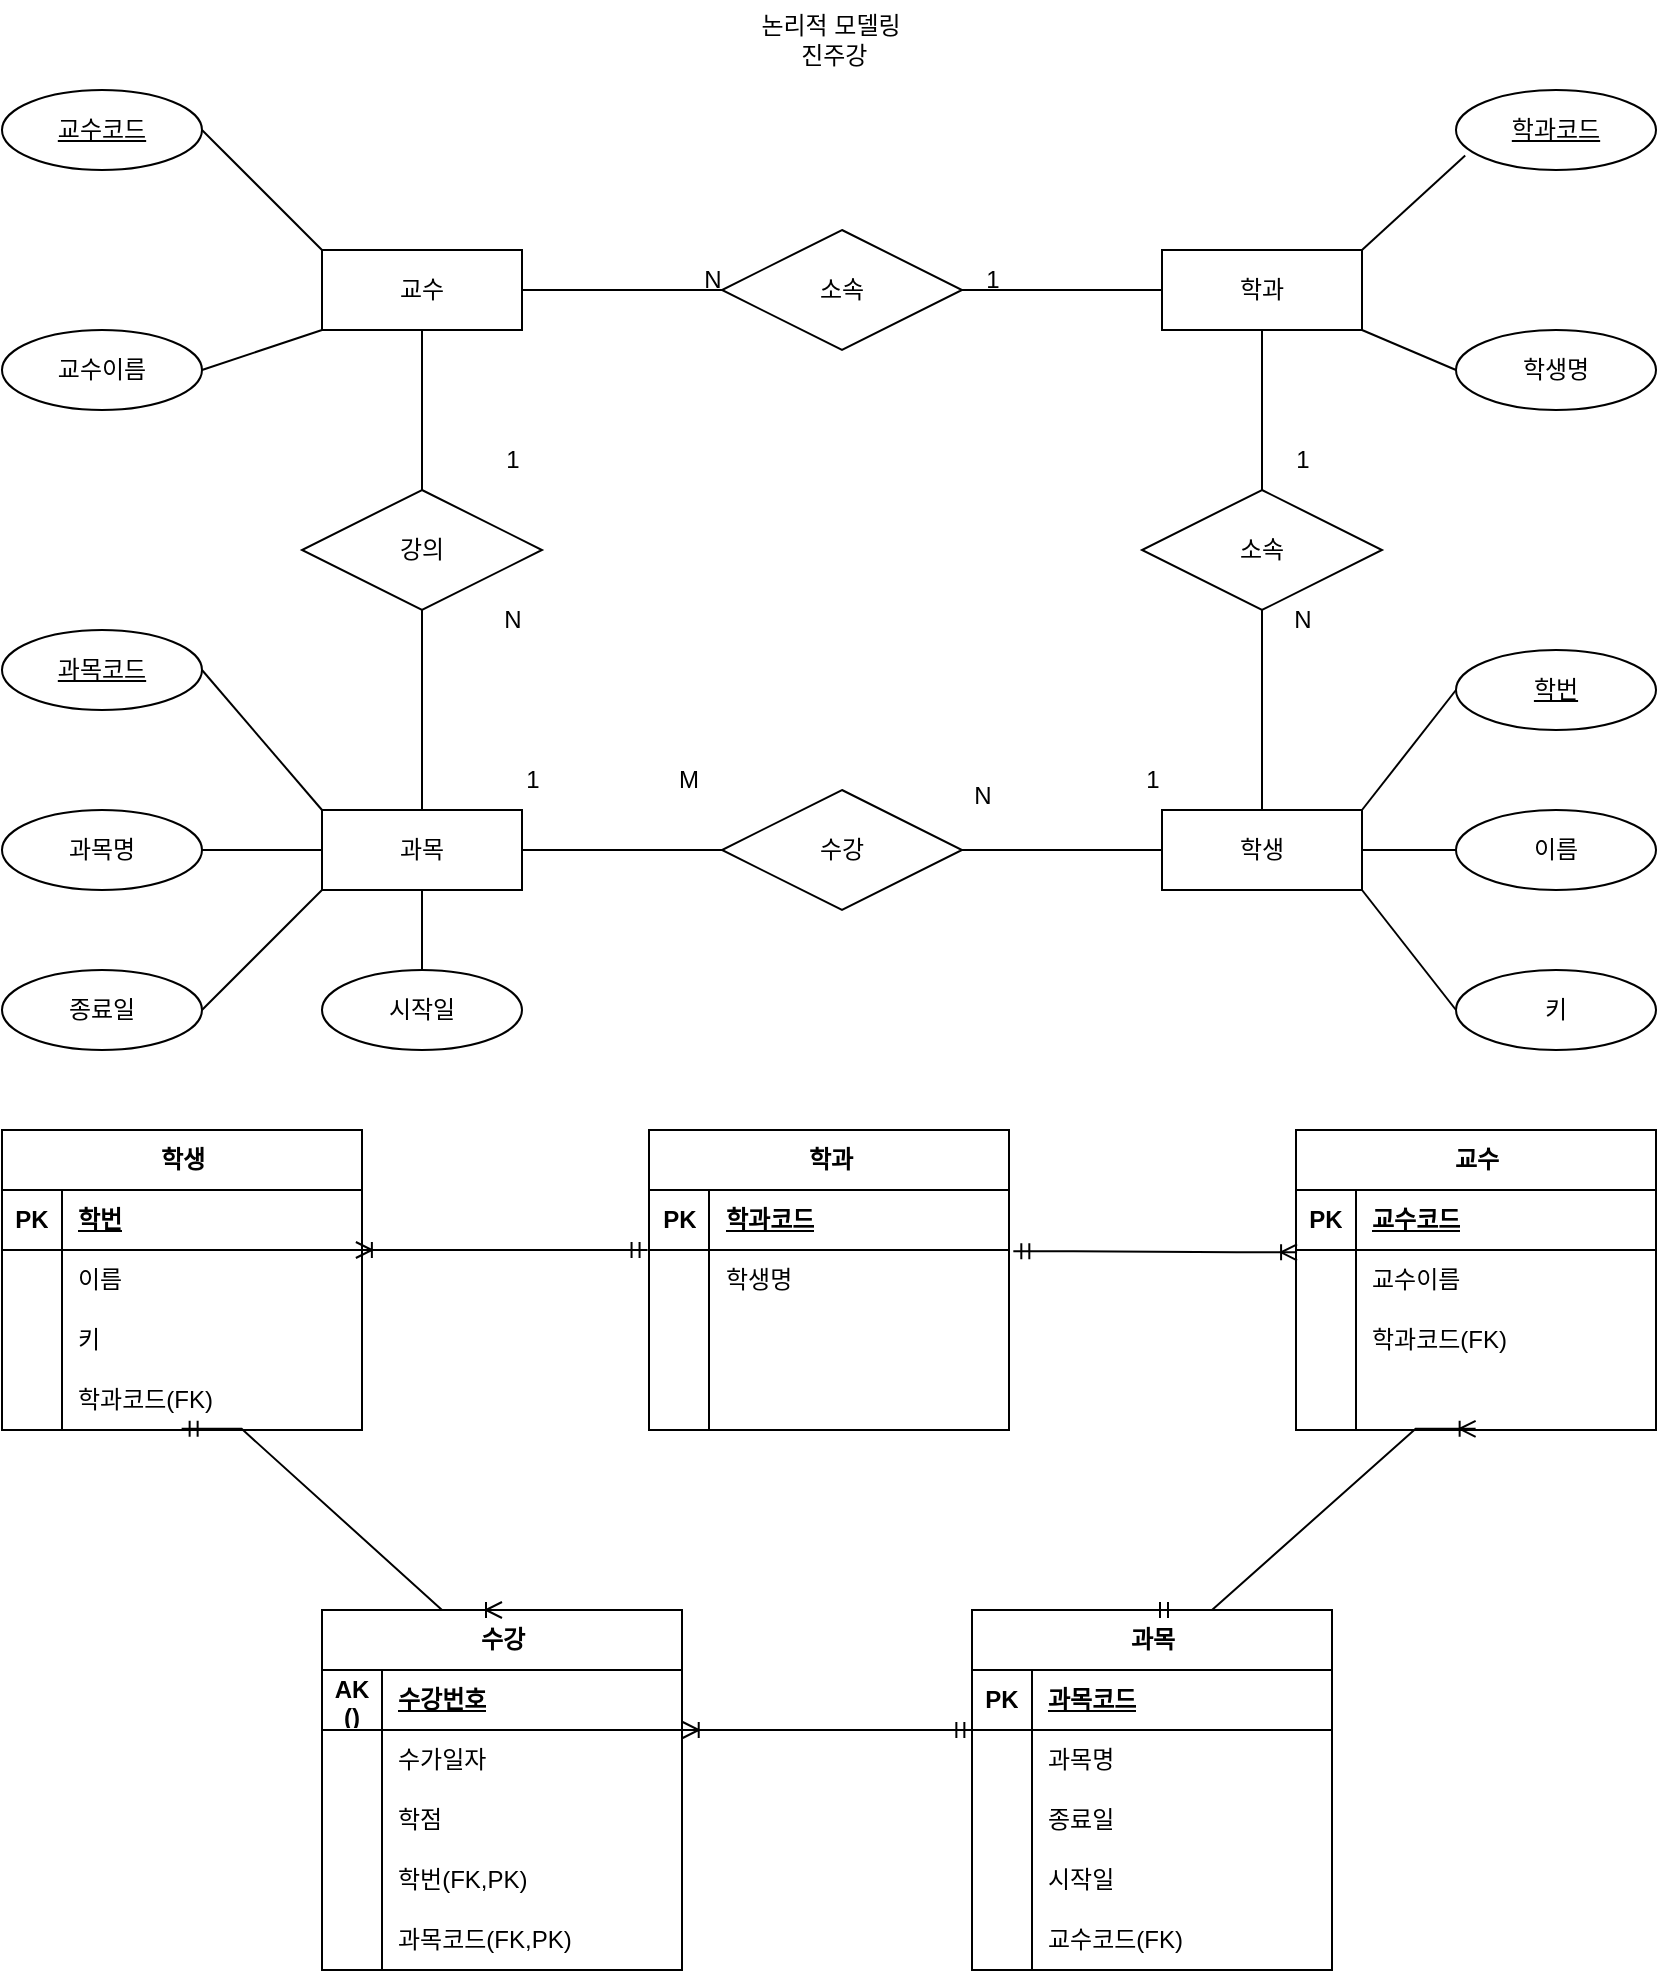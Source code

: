 <mxfile version="22.1.16" type="github">
  <diagram name="페이지-1" id="5Jl4SzN_hp-mwgGUdTvq">
    <mxGraphModel dx="1177" dy="1117" grid="1" gridSize="10" guides="1" tooltips="1" connect="1" arrows="1" fold="1" page="1" pageScale="1" pageWidth="827" pageHeight="1169" math="0" shadow="0">
      <root>
        <mxCell id="0" />
        <mxCell id="1" parent="0" />
        <mxCell id="SiVwylJ5EB0Y_QVnNuF0-1" value="과목" style="whiteSpace=wrap;html=1;align=center;" vertex="1" parent="1">
          <mxGeometry x="160" y="440" width="100" height="40" as="geometry" />
        </mxCell>
        <mxCell id="SiVwylJ5EB0Y_QVnNuF0-2" value="학생" style="whiteSpace=wrap;html=1;align=center;" vertex="1" parent="1">
          <mxGeometry x="580" y="440" width="100" height="40" as="geometry" />
        </mxCell>
        <mxCell id="SiVwylJ5EB0Y_QVnNuF0-3" value="학과" style="whiteSpace=wrap;html=1;align=center;" vertex="1" parent="1">
          <mxGeometry x="580" y="160" width="100" height="40" as="geometry" />
        </mxCell>
        <mxCell id="SiVwylJ5EB0Y_QVnNuF0-4" value="교수" style="whiteSpace=wrap;html=1;align=center;" vertex="1" parent="1">
          <mxGeometry x="160" y="160" width="100" height="40" as="geometry" />
        </mxCell>
        <mxCell id="SiVwylJ5EB0Y_QVnNuF0-5" value="수강" style="shape=rhombus;perimeter=rhombusPerimeter;whiteSpace=wrap;html=1;align=center;" vertex="1" parent="1">
          <mxGeometry x="360" y="430" width="120" height="60" as="geometry" />
        </mxCell>
        <mxCell id="SiVwylJ5EB0Y_QVnNuF0-6" value="강의" style="shape=rhombus;perimeter=rhombusPerimeter;whiteSpace=wrap;html=1;align=center;" vertex="1" parent="1">
          <mxGeometry x="150" y="280" width="120" height="60" as="geometry" />
        </mxCell>
        <mxCell id="SiVwylJ5EB0Y_QVnNuF0-7" value="소속" style="shape=rhombus;perimeter=rhombusPerimeter;whiteSpace=wrap;html=1;align=center;" vertex="1" parent="1">
          <mxGeometry x="570" y="280" width="120" height="60" as="geometry" />
        </mxCell>
        <mxCell id="SiVwylJ5EB0Y_QVnNuF0-8" value="소속" style="shape=rhombus;perimeter=rhombusPerimeter;whiteSpace=wrap;html=1;align=center;" vertex="1" parent="1">
          <mxGeometry x="360" y="150" width="120" height="60" as="geometry" />
        </mxCell>
        <mxCell id="SiVwylJ5EB0Y_QVnNuF0-9" value="&lt;u&gt;교수코드&lt;/u&gt;" style="ellipse;whiteSpace=wrap;html=1;align=center;strokeColor=default;" vertex="1" parent="1">
          <mxGeometry y="80" width="100" height="40" as="geometry" />
        </mxCell>
        <mxCell id="SiVwylJ5EB0Y_QVnNuF0-10" value="교수이름" style="ellipse;whiteSpace=wrap;html=1;align=center;" vertex="1" parent="1">
          <mxGeometry y="200" width="100" height="40" as="geometry" />
        </mxCell>
        <mxCell id="SiVwylJ5EB0Y_QVnNuF0-11" value="&lt;u&gt;학과코드&lt;/u&gt;" style="ellipse;whiteSpace=wrap;html=1;align=center;" vertex="1" parent="1">
          <mxGeometry x="727" y="80" width="100" height="40" as="geometry" />
        </mxCell>
        <mxCell id="SiVwylJ5EB0Y_QVnNuF0-12" value="학생명" style="ellipse;whiteSpace=wrap;html=1;align=center;" vertex="1" parent="1">
          <mxGeometry x="727" y="200" width="100" height="40" as="geometry" />
        </mxCell>
        <mxCell id="SiVwylJ5EB0Y_QVnNuF0-13" value="&lt;u&gt;학번&lt;/u&gt;" style="ellipse;whiteSpace=wrap;html=1;align=center;" vertex="1" parent="1">
          <mxGeometry x="727" y="360" width="100" height="40" as="geometry" />
        </mxCell>
        <mxCell id="SiVwylJ5EB0Y_QVnNuF0-14" value="이름" style="ellipse;whiteSpace=wrap;html=1;align=center;" vertex="1" parent="1">
          <mxGeometry x="727" y="440" width="100" height="40" as="geometry" />
        </mxCell>
        <mxCell id="SiVwylJ5EB0Y_QVnNuF0-15" value="키" style="ellipse;whiteSpace=wrap;html=1;align=center;" vertex="1" parent="1">
          <mxGeometry x="727" y="520" width="100" height="40" as="geometry" />
        </mxCell>
        <mxCell id="SiVwylJ5EB0Y_QVnNuF0-16" value="&lt;u&gt;과목코드&lt;/u&gt;" style="ellipse;whiteSpace=wrap;html=1;align=center;" vertex="1" parent="1">
          <mxGeometry y="350" width="100" height="40" as="geometry" />
        </mxCell>
        <mxCell id="SiVwylJ5EB0Y_QVnNuF0-17" value="과목명" style="ellipse;whiteSpace=wrap;html=1;align=center;" vertex="1" parent="1">
          <mxGeometry y="440" width="100" height="40" as="geometry" />
        </mxCell>
        <mxCell id="SiVwylJ5EB0Y_QVnNuF0-18" value="종료일" style="ellipse;whiteSpace=wrap;html=1;align=center;" vertex="1" parent="1">
          <mxGeometry y="520" width="100" height="40" as="geometry" />
        </mxCell>
        <mxCell id="SiVwylJ5EB0Y_QVnNuF0-19" value="시작일" style="ellipse;whiteSpace=wrap;html=1;align=center;" vertex="1" parent="1">
          <mxGeometry x="160" y="520" width="100" height="40" as="geometry" />
        </mxCell>
        <mxCell id="SiVwylJ5EB0Y_QVnNuF0-20" value="" style="endArrow=none;html=1;rounded=0;exitX=1;exitY=0.5;exitDx=0;exitDy=0;entryX=0;entryY=0;entryDx=0;entryDy=0;" edge="1" parent="1" source="SiVwylJ5EB0Y_QVnNuF0-9" target="SiVwylJ5EB0Y_QVnNuF0-4">
          <mxGeometry relative="1" as="geometry">
            <mxPoint x="330" y="360" as="sourcePoint" />
            <mxPoint x="490" y="360" as="targetPoint" />
          </mxGeometry>
        </mxCell>
        <mxCell id="SiVwylJ5EB0Y_QVnNuF0-21" value="" style="endArrow=none;html=1;rounded=0;exitX=1;exitY=0.5;exitDx=0;exitDy=0;entryX=0;entryY=1;entryDx=0;entryDy=0;" edge="1" parent="1" source="SiVwylJ5EB0Y_QVnNuF0-10" target="SiVwylJ5EB0Y_QVnNuF0-4">
          <mxGeometry relative="1" as="geometry">
            <mxPoint x="110" y="110" as="sourcePoint" />
            <mxPoint x="170" y="170" as="targetPoint" />
          </mxGeometry>
        </mxCell>
        <mxCell id="SiVwylJ5EB0Y_QVnNuF0-22" value="" style="endArrow=none;html=1;rounded=0;exitX=1;exitY=0.5;exitDx=0;exitDy=0;entryX=0;entryY=0.5;entryDx=0;entryDy=0;" edge="1" parent="1" source="SiVwylJ5EB0Y_QVnNuF0-4" target="SiVwylJ5EB0Y_QVnNuF0-8">
          <mxGeometry relative="1" as="geometry">
            <mxPoint x="120" y="120" as="sourcePoint" />
            <mxPoint x="180" y="180" as="targetPoint" />
          </mxGeometry>
        </mxCell>
        <mxCell id="SiVwylJ5EB0Y_QVnNuF0-23" value="" style="endArrow=none;html=1;rounded=0;entryX=0;entryY=0.5;entryDx=0;entryDy=0;exitX=1;exitY=0.5;exitDx=0;exitDy=0;" edge="1" parent="1" source="SiVwylJ5EB0Y_QVnNuF0-8" target="SiVwylJ5EB0Y_QVnNuF0-3">
          <mxGeometry relative="1" as="geometry">
            <mxPoint x="490" y="190" as="sourcePoint" />
            <mxPoint x="190" y="190" as="targetPoint" />
          </mxGeometry>
        </mxCell>
        <mxCell id="SiVwylJ5EB0Y_QVnNuF0-24" value="" style="endArrow=none;html=1;rounded=0;exitX=1;exitY=0;exitDx=0;exitDy=0;entryX=0.046;entryY=0.818;entryDx=0;entryDy=0;entryPerimeter=0;" edge="1" parent="1" source="SiVwylJ5EB0Y_QVnNuF0-3" target="SiVwylJ5EB0Y_QVnNuF0-11">
          <mxGeometry relative="1" as="geometry">
            <mxPoint x="140" y="140" as="sourcePoint" />
            <mxPoint x="200" y="200" as="targetPoint" />
          </mxGeometry>
        </mxCell>
        <mxCell id="SiVwylJ5EB0Y_QVnNuF0-25" value="" style="endArrow=none;html=1;rounded=0;exitX=1;exitY=1;exitDx=0;exitDy=0;entryX=0;entryY=0.5;entryDx=0;entryDy=0;" edge="1" parent="1" source="SiVwylJ5EB0Y_QVnNuF0-3" target="SiVwylJ5EB0Y_QVnNuF0-12">
          <mxGeometry relative="1" as="geometry">
            <mxPoint x="150" y="150" as="sourcePoint" />
            <mxPoint x="210" y="210" as="targetPoint" />
          </mxGeometry>
        </mxCell>
        <mxCell id="SiVwylJ5EB0Y_QVnNuF0-26" value="" style="endArrow=none;html=1;rounded=0;exitX=1;exitY=0;exitDx=0;exitDy=0;entryX=0;entryY=0.5;entryDx=0;entryDy=0;" edge="1" parent="1" source="SiVwylJ5EB0Y_QVnNuF0-2" target="SiVwylJ5EB0Y_QVnNuF0-13">
          <mxGeometry relative="1" as="geometry">
            <mxPoint x="160" y="160" as="sourcePoint" />
            <mxPoint x="220" y="220" as="targetPoint" />
          </mxGeometry>
        </mxCell>
        <mxCell id="SiVwylJ5EB0Y_QVnNuF0-27" value="" style="endArrow=none;html=1;rounded=0;exitX=1;exitY=0.5;exitDx=0;exitDy=0;entryX=0;entryY=0.5;entryDx=0;entryDy=0;" edge="1" parent="1" source="SiVwylJ5EB0Y_QVnNuF0-2" target="SiVwylJ5EB0Y_QVnNuF0-14">
          <mxGeometry relative="1" as="geometry">
            <mxPoint x="170" y="170" as="sourcePoint" />
            <mxPoint x="230" y="230" as="targetPoint" />
          </mxGeometry>
        </mxCell>
        <mxCell id="SiVwylJ5EB0Y_QVnNuF0-28" value="" style="endArrow=none;html=1;rounded=0;exitX=1;exitY=1;exitDx=0;exitDy=0;entryX=0;entryY=0.5;entryDx=0;entryDy=0;" edge="1" parent="1" source="SiVwylJ5EB0Y_QVnNuF0-2" target="SiVwylJ5EB0Y_QVnNuF0-15">
          <mxGeometry relative="1" as="geometry">
            <mxPoint x="180" y="180" as="sourcePoint" />
            <mxPoint x="240" y="240" as="targetPoint" />
          </mxGeometry>
        </mxCell>
        <mxCell id="SiVwylJ5EB0Y_QVnNuF0-29" value="" style="endArrow=none;html=1;rounded=0;exitX=0;exitY=0;exitDx=0;exitDy=0;entryX=1;entryY=0.5;entryDx=0;entryDy=0;" edge="1" parent="1" source="SiVwylJ5EB0Y_QVnNuF0-1" target="SiVwylJ5EB0Y_QVnNuF0-16">
          <mxGeometry relative="1" as="geometry">
            <mxPoint x="190" y="190" as="sourcePoint" />
            <mxPoint x="250" y="250" as="targetPoint" />
          </mxGeometry>
        </mxCell>
        <mxCell id="SiVwylJ5EB0Y_QVnNuF0-30" value="" style="endArrow=none;html=1;rounded=0;exitX=1;exitY=0.5;exitDx=0;exitDy=0;entryX=0;entryY=0.5;entryDx=0;entryDy=0;" edge="1" parent="1" source="SiVwylJ5EB0Y_QVnNuF0-17" target="SiVwylJ5EB0Y_QVnNuF0-1">
          <mxGeometry relative="1" as="geometry">
            <mxPoint x="200" y="200" as="sourcePoint" />
            <mxPoint x="260" y="260" as="targetPoint" />
          </mxGeometry>
        </mxCell>
        <mxCell id="SiVwylJ5EB0Y_QVnNuF0-31" value="" style="endArrow=none;html=1;rounded=0;exitX=1;exitY=0.5;exitDx=0;exitDy=0;entryX=0;entryY=1;entryDx=0;entryDy=0;" edge="1" parent="1" source="SiVwylJ5EB0Y_QVnNuF0-18" target="SiVwylJ5EB0Y_QVnNuF0-1">
          <mxGeometry relative="1" as="geometry">
            <mxPoint x="210" y="210" as="sourcePoint" />
            <mxPoint x="270" y="270" as="targetPoint" />
          </mxGeometry>
        </mxCell>
        <mxCell id="SiVwylJ5EB0Y_QVnNuF0-32" value="" style="endArrow=none;html=1;rounded=0;exitX=0.5;exitY=1;exitDx=0;exitDy=0;entryX=0.5;entryY=0;entryDx=0;entryDy=0;" edge="1" parent="1" source="SiVwylJ5EB0Y_QVnNuF0-1" target="SiVwylJ5EB0Y_QVnNuF0-19">
          <mxGeometry relative="1" as="geometry">
            <mxPoint x="220" y="220" as="sourcePoint" />
            <mxPoint x="280" y="280" as="targetPoint" />
          </mxGeometry>
        </mxCell>
        <mxCell id="SiVwylJ5EB0Y_QVnNuF0-33" value="" style="endArrow=none;html=1;rounded=0;exitX=0.5;exitY=1;exitDx=0;exitDy=0;entryX=0.5;entryY=0;entryDx=0;entryDy=0;" edge="1" parent="1" source="SiVwylJ5EB0Y_QVnNuF0-4" target="SiVwylJ5EB0Y_QVnNuF0-6">
          <mxGeometry relative="1" as="geometry">
            <mxPoint x="230" y="230" as="sourcePoint" />
            <mxPoint x="290" y="290" as="targetPoint" />
          </mxGeometry>
        </mxCell>
        <mxCell id="SiVwylJ5EB0Y_QVnNuF0-34" value="" style="endArrow=none;html=1;rounded=0;exitX=0.5;exitY=0;exitDx=0;exitDy=0;entryX=0.5;entryY=1;entryDx=0;entryDy=0;" edge="1" parent="1" source="SiVwylJ5EB0Y_QVnNuF0-1" target="SiVwylJ5EB0Y_QVnNuF0-6">
          <mxGeometry relative="1" as="geometry">
            <mxPoint x="240" y="240" as="sourcePoint" />
            <mxPoint x="300" y="300" as="targetPoint" />
          </mxGeometry>
        </mxCell>
        <mxCell id="SiVwylJ5EB0Y_QVnNuF0-35" value="" style="endArrow=none;html=1;rounded=0;exitX=0;exitY=0.5;exitDx=0;exitDy=0;entryX=1;entryY=0.5;entryDx=0;entryDy=0;" edge="1" parent="1" source="SiVwylJ5EB0Y_QVnNuF0-5" target="SiVwylJ5EB0Y_QVnNuF0-1">
          <mxGeometry relative="1" as="geometry">
            <mxPoint x="250" y="250" as="sourcePoint" />
            <mxPoint x="310" y="310" as="targetPoint" />
          </mxGeometry>
        </mxCell>
        <mxCell id="SiVwylJ5EB0Y_QVnNuF0-36" value="" style="endArrow=none;html=1;rounded=0;exitX=1;exitY=0.5;exitDx=0;exitDy=0;entryX=0;entryY=0.5;entryDx=0;entryDy=0;" edge="1" parent="1" source="SiVwylJ5EB0Y_QVnNuF0-5" target="SiVwylJ5EB0Y_QVnNuF0-2">
          <mxGeometry relative="1" as="geometry">
            <mxPoint x="260" y="260" as="sourcePoint" />
            <mxPoint x="320" y="320" as="targetPoint" />
          </mxGeometry>
        </mxCell>
        <mxCell id="SiVwylJ5EB0Y_QVnNuF0-37" value="" style="endArrow=none;html=1;rounded=0;exitX=0.5;exitY=1;exitDx=0;exitDy=0;entryX=0.5;entryY=0;entryDx=0;entryDy=0;" edge="1" parent="1" source="SiVwylJ5EB0Y_QVnNuF0-3" target="SiVwylJ5EB0Y_QVnNuF0-7">
          <mxGeometry relative="1" as="geometry">
            <mxPoint x="270" y="270" as="sourcePoint" />
            <mxPoint x="330" y="330" as="targetPoint" />
          </mxGeometry>
        </mxCell>
        <mxCell id="SiVwylJ5EB0Y_QVnNuF0-38" value="" style="endArrow=none;html=1;rounded=0;exitX=0.5;exitY=1;exitDx=0;exitDy=0;entryX=0.5;entryY=0;entryDx=0;entryDy=0;" edge="1" parent="1" source="SiVwylJ5EB0Y_QVnNuF0-7" target="SiVwylJ5EB0Y_QVnNuF0-2">
          <mxGeometry relative="1" as="geometry">
            <mxPoint x="280" y="280" as="sourcePoint" />
            <mxPoint x="340" y="340" as="targetPoint" />
          </mxGeometry>
        </mxCell>
        <mxCell id="SiVwylJ5EB0Y_QVnNuF0-39" value="N" style="text;html=1;align=center;verticalAlign=middle;resizable=0;points=[];autosize=1;strokeColor=none;fillColor=none;" vertex="1" parent="1">
          <mxGeometry x="340" y="160" width="30" height="30" as="geometry" />
        </mxCell>
        <mxCell id="SiVwylJ5EB0Y_QVnNuF0-40" value="1" style="text;html=1;align=center;verticalAlign=middle;resizable=0;points=[];autosize=1;strokeColor=none;fillColor=none;" vertex="1" parent="1">
          <mxGeometry x="480" y="160" width="30" height="30" as="geometry" />
        </mxCell>
        <mxCell id="SiVwylJ5EB0Y_QVnNuF0-41" value="1" style="text;html=1;align=center;verticalAlign=middle;resizable=0;points=[];autosize=1;strokeColor=none;fillColor=none;" vertex="1" parent="1">
          <mxGeometry x="635" y="250" width="30" height="30" as="geometry" />
        </mxCell>
        <mxCell id="SiVwylJ5EB0Y_QVnNuF0-42" value="N" style="text;html=1;align=center;verticalAlign=middle;resizable=0;points=[];autosize=1;strokeColor=none;fillColor=none;" vertex="1" parent="1">
          <mxGeometry x="635" y="330" width="30" height="30" as="geometry" />
        </mxCell>
        <mxCell id="SiVwylJ5EB0Y_QVnNuF0-43" value="1" style="text;html=1;align=center;verticalAlign=middle;resizable=0;points=[];autosize=1;strokeColor=none;fillColor=none;" vertex="1" parent="1">
          <mxGeometry x="560" y="410" width="30" height="30" as="geometry" />
        </mxCell>
        <mxCell id="SiVwylJ5EB0Y_QVnNuF0-44" value="N" style="text;html=1;align=center;verticalAlign=middle;resizable=0;points=[];autosize=1;strokeColor=none;fillColor=none;" vertex="1" parent="1">
          <mxGeometry x="475" y="418" width="30" height="30" as="geometry" />
        </mxCell>
        <mxCell id="SiVwylJ5EB0Y_QVnNuF0-45" value="M" style="text;html=1;align=center;verticalAlign=middle;resizable=0;points=[];autosize=1;strokeColor=none;fillColor=none;" vertex="1" parent="1">
          <mxGeometry x="328" y="410" width="30" height="30" as="geometry" />
        </mxCell>
        <mxCell id="SiVwylJ5EB0Y_QVnNuF0-46" value="1" style="text;html=1;align=center;verticalAlign=middle;resizable=0;points=[];autosize=1;strokeColor=none;fillColor=none;" vertex="1" parent="1">
          <mxGeometry x="250" y="410" width="30" height="30" as="geometry" />
        </mxCell>
        <mxCell id="SiVwylJ5EB0Y_QVnNuF0-47" value="N" style="text;html=1;align=center;verticalAlign=middle;resizable=0;points=[];autosize=1;strokeColor=none;fillColor=none;" vertex="1" parent="1">
          <mxGeometry x="240" y="330" width="30" height="30" as="geometry" />
        </mxCell>
        <mxCell id="SiVwylJ5EB0Y_QVnNuF0-48" value="1" style="text;html=1;align=center;verticalAlign=middle;resizable=0;points=[];autosize=1;strokeColor=none;fillColor=none;" vertex="1" parent="1">
          <mxGeometry x="240" y="250" width="30" height="30" as="geometry" />
        </mxCell>
        <mxCell id="SiVwylJ5EB0Y_QVnNuF0-49" value="학과" style="shape=table;startSize=30;container=1;collapsible=1;childLayout=tableLayout;fixedRows=1;rowLines=0;fontStyle=1;align=center;resizeLast=1;html=1;" vertex="1" parent="1">
          <mxGeometry x="323.5" y="600" width="180" height="150" as="geometry" />
        </mxCell>
        <mxCell id="SiVwylJ5EB0Y_QVnNuF0-50" value="" style="shape=tableRow;horizontal=0;startSize=0;swimlaneHead=0;swimlaneBody=0;fillColor=none;collapsible=0;dropTarget=0;points=[[0,0.5],[1,0.5]];portConstraint=eastwest;top=0;left=0;right=0;bottom=1;" vertex="1" parent="SiVwylJ5EB0Y_QVnNuF0-49">
          <mxGeometry y="30" width="180" height="30" as="geometry" />
        </mxCell>
        <mxCell id="SiVwylJ5EB0Y_QVnNuF0-51" value="PK" style="shape=partialRectangle;connectable=0;fillColor=none;top=0;left=0;bottom=0;right=0;fontStyle=1;overflow=hidden;whiteSpace=wrap;html=1;" vertex="1" parent="SiVwylJ5EB0Y_QVnNuF0-50">
          <mxGeometry width="30" height="30" as="geometry">
            <mxRectangle width="30" height="30" as="alternateBounds" />
          </mxGeometry>
        </mxCell>
        <mxCell id="SiVwylJ5EB0Y_QVnNuF0-52" value="학과코드" style="shape=partialRectangle;connectable=0;fillColor=none;top=0;left=0;bottom=0;right=0;align=left;spacingLeft=6;fontStyle=5;overflow=hidden;whiteSpace=wrap;html=1;" vertex="1" parent="SiVwylJ5EB0Y_QVnNuF0-50">
          <mxGeometry x="30" width="150" height="30" as="geometry">
            <mxRectangle width="150" height="30" as="alternateBounds" />
          </mxGeometry>
        </mxCell>
        <mxCell id="SiVwylJ5EB0Y_QVnNuF0-53" value="" style="shape=tableRow;horizontal=0;startSize=0;swimlaneHead=0;swimlaneBody=0;fillColor=none;collapsible=0;dropTarget=0;points=[[0,0.5],[1,0.5]];portConstraint=eastwest;top=0;left=0;right=0;bottom=0;" vertex="1" parent="SiVwylJ5EB0Y_QVnNuF0-49">
          <mxGeometry y="60" width="180" height="30" as="geometry" />
        </mxCell>
        <mxCell id="SiVwylJ5EB0Y_QVnNuF0-54" value="" style="shape=partialRectangle;connectable=0;fillColor=none;top=0;left=0;bottom=0;right=0;editable=1;overflow=hidden;whiteSpace=wrap;html=1;" vertex="1" parent="SiVwylJ5EB0Y_QVnNuF0-53">
          <mxGeometry width="30" height="30" as="geometry">
            <mxRectangle width="30" height="30" as="alternateBounds" />
          </mxGeometry>
        </mxCell>
        <mxCell id="SiVwylJ5EB0Y_QVnNuF0-55" value="학생명" style="shape=partialRectangle;connectable=0;fillColor=none;top=0;left=0;bottom=0;right=0;align=left;spacingLeft=6;overflow=hidden;whiteSpace=wrap;html=1;" vertex="1" parent="SiVwylJ5EB0Y_QVnNuF0-53">
          <mxGeometry x="30" width="150" height="30" as="geometry">
            <mxRectangle width="150" height="30" as="alternateBounds" />
          </mxGeometry>
        </mxCell>
        <mxCell id="SiVwylJ5EB0Y_QVnNuF0-56" value="" style="shape=tableRow;horizontal=0;startSize=0;swimlaneHead=0;swimlaneBody=0;fillColor=none;collapsible=0;dropTarget=0;points=[[0,0.5],[1,0.5]];portConstraint=eastwest;top=0;left=0;right=0;bottom=0;" vertex="1" parent="SiVwylJ5EB0Y_QVnNuF0-49">
          <mxGeometry y="90" width="180" height="30" as="geometry" />
        </mxCell>
        <mxCell id="SiVwylJ5EB0Y_QVnNuF0-57" value="" style="shape=partialRectangle;connectable=0;fillColor=none;top=0;left=0;bottom=0;right=0;editable=1;overflow=hidden;whiteSpace=wrap;html=1;" vertex="1" parent="SiVwylJ5EB0Y_QVnNuF0-56">
          <mxGeometry width="30" height="30" as="geometry">
            <mxRectangle width="30" height="30" as="alternateBounds" />
          </mxGeometry>
        </mxCell>
        <mxCell id="SiVwylJ5EB0Y_QVnNuF0-58" value="" style="shape=partialRectangle;connectable=0;fillColor=none;top=0;left=0;bottom=0;right=0;align=left;spacingLeft=6;overflow=hidden;whiteSpace=wrap;html=1;" vertex="1" parent="SiVwylJ5EB0Y_QVnNuF0-56">
          <mxGeometry x="30" width="150" height="30" as="geometry">
            <mxRectangle width="150" height="30" as="alternateBounds" />
          </mxGeometry>
        </mxCell>
        <mxCell id="SiVwylJ5EB0Y_QVnNuF0-59" value="" style="shape=tableRow;horizontal=0;startSize=0;swimlaneHead=0;swimlaneBody=0;fillColor=none;collapsible=0;dropTarget=0;points=[[0,0.5],[1,0.5]];portConstraint=eastwest;top=0;left=0;right=0;bottom=0;" vertex="1" parent="SiVwylJ5EB0Y_QVnNuF0-49">
          <mxGeometry y="120" width="180" height="30" as="geometry" />
        </mxCell>
        <mxCell id="SiVwylJ5EB0Y_QVnNuF0-60" value="" style="shape=partialRectangle;connectable=0;fillColor=none;top=0;left=0;bottom=0;right=0;editable=1;overflow=hidden;whiteSpace=wrap;html=1;" vertex="1" parent="SiVwylJ5EB0Y_QVnNuF0-59">
          <mxGeometry width="30" height="30" as="geometry">
            <mxRectangle width="30" height="30" as="alternateBounds" />
          </mxGeometry>
        </mxCell>
        <mxCell id="SiVwylJ5EB0Y_QVnNuF0-61" value="" style="shape=partialRectangle;connectable=0;fillColor=none;top=0;left=0;bottom=0;right=0;align=left;spacingLeft=6;overflow=hidden;whiteSpace=wrap;html=1;" vertex="1" parent="SiVwylJ5EB0Y_QVnNuF0-59">
          <mxGeometry x="30" width="150" height="30" as="geometry">
            <mxRectangle width="150" height="30" as="alternateBounds" />
          </mxGeometry>
        </mxCell>
        <mxCell id="SiVwylJ5EB0Y_QVnNuF0-62" value="교수" style="shape=table;startSize=30;container=1;collapsible=1;childLayout=tableLayout;fixedRows=1;rowLines=0;fontStyle=1;align=center;resizeLast=1;html=1;" vertex="1" parent="1">
          <mxGeometry x="647" y="600" width="180" height="150" as="geometry" />
        </mxCell>
        <mxCell id="SiVwylJ5EB0Y_QVnNuF0-63" value="" style="shape=tableRow;horizontal=0;startSize=0;swimlaneHead=0;swimlaneBody=0;fillColor=none;collapsible=0;dropTarget=0;points=[[0,0.5],[1,0.5]];portConstraint=eastwest;top=0;left=0;right=0;bottom=1;" vertex="1" parent="SiVwylJ5EB0Y_QVnNuF0-62">
          <mxGeometry y="30" width="180" height="30" as="geometry" />
        </mxCell>
        <mxCell id="SiVwylJ5EB0Y_QVnNuF0-64" value="PK" style="shape=partialRectangle;connectable=0;fillColor=none;top=0;left=0;bottom=0;right=0;fontStyle=1;overflow=hidden;whiteSpace=wrap;html=1;" vertex="1" parent="SiVwylJ5EB0Y_QVnNuF0-63">
          <mxGeometry width="30" height="30" as="geometry">
            <mxRectangle width="30" height="30" as="alternateBounds" />
          </mxGeometry>
        </mxCell>
        <mxCell id="SiVwylJ5EB0Y_QVnNuF0-65" value="교수코드" style="shape=partialRectangle;connectable=0;fillColor=none;top=0;left=0;bottom=0;right=0;align=left;spacingLeft=6;fontStyle=5;overflow=hidden;whiteSpace=wrap;html=1;" vertex="1" parent="SiVwylJ5EB0Y_QVnNuF0-63">
          <mxGeometry x="30" width="150" height="30" as="geometry">
            <mxRectangle width="150" height="30" as="alternateBounds" />
          </mxGeometry>
        </mxCell>
        <mxCell id="SiVwylJ5EB0Y_QVnNuF0-66" value="" style="shape=tableRow;horizontal=0;startSize=0;swimlaneHead=0;swimlaneBody=0;fillColor=none;collapsible=0;dropTarget=0;points=[[0,0.5],[1,0.5]];portConstraint=eastwest;top=0;left=0;right=0;bottom=0;" vertex="1" parent="SiVwylJ5EB0Y_QVnNuF0-62">
          <mxGeometry y="60" width="180" height="30" as="geometry" />
        </mxCell>
        <mxCell id="SiVwylJ5EB0Y_QVnNuF0-67" value="" style="shape=partialRectangle;connectable=0;fillColor=none;top=0;left=0;bottom=0;right=0;editable=1;overflow=hidden;whiteSpace=wrap;html=1;" vertex="1" parent="SiVwylJ5EB0Y_QVnNuF0-66">
          <mxGeometry width="30" height="30" as="geometry">
            <mxRectangle width="30" height="30" as="alternateBounds" />
          </mxGeometry>
        </mxCell>
        <mxCell id="SiVwylJ5EB0Y_QVnNuF0-68" value="교수이름" style="shape=partialRectangle;connectable=0;fillColor=none;top=0;left=0;bottom=0;right=0;align=left;spacingLeft=6;overflow=hidden;whiteSpace=wrap;html=1;" vertex="1" parent="SiVwylJ5EB0Y_QVnNuF0-66">
          <mxGeometry x="30" width="150" height="30" as="geometry">
            <mxRectangle width="150" height="30" as="alternateBounds" />
          </mxGeometry>
        </mxCell>
        <mxCell id="SiVwylJ5EB0Y_QVnNuF0-69" value="" style="shape=tableRow;horizontal=0;startSize=0;swimlaneHead=0;swimlaneBody=0;fillColor=none;collapsible=0;dropTarget=0;points=[[0,0.5],[1,0.5]];portConstraint=eastwest;top=0;left=0;right=0;bottom=0;" vertex="1" parent="SiVwylJ5EB0Y_QVnNuF0-62">
          <mxGeometry y="90" width="180" height="30" as="geometry" />
        </mxCell>
        <mxCell id="SiVwylJ5EB0Y_QVnNuF0-70" value="" style="shape=partialRectangle;connectable=0;fillColor=none;top=0;left=0;bottom=0;right=0;editable=1;overflow=hidden;whiteSpace=wrap;html=1;" vertex="1" parent="SiVwylJ5EB0Y_QVnNuF0-69">
          <mxGeometry width="30" height="30" as="geometry">
            <mxRectangle width="30" height="30" as="alternateBounds" />
          </mxGeometry>
        </mxCell>
        <mxCell id="SiVwylJ5EB0Y_QVnNuF0-71" value="학과코드(FK)" style="shape=partialRectangle;connectable=0;fillColor=none;top=0;left=0;bottom=0;right=0;align=left;spacingLeft=6;overflow=hidden;whiteSpace=wrap;html=1;" vertex="1" parent="SiVwylJ5EB0Y_QVnNuF0-69">
          <mxGeometry x="30" width="150" height="30" as="geometry">
            <mxRectangle width="150" height="30" as="alternateBounds" />
          </mxGeometry>
        </mxCell>
        <mxCell id="SiVwylJ5EB0Y_QVnNuF0-72" value="" style="shape=tableRow;horizontal=0;startSize=0;swimlaneHead=0;swimlaneBody=0;fillColor=none;collapsible=0;dropTarget=0;points=[[0,0.5],[1,0.5]];portConstraint=eastwest;top=0;left=0;right=0;bottom=0;" vertex="1" parent="SiVwylJ5EB0Y_QVnNuF0-62">
          <mxGeometry y="120" width="180" height="30" as="geometry" />
        </mxCell>
        <mxCell id="SiVwylJ5EB0Y_QVnNuF0-73" value="" style="shape=partialRectangle;connectable=0;fillColor=none;top=0;left=0;bottom=0;right=0;editable=1;overflow=hidden;whiteSpace=wrap;html=1;" vertex="1" parent="SiVwylJ5EB0Y_QVnNuF0-72">
          <mxGeometry width="30" height="30" as="geometry">
            <mxRectangle width="30" height="30" as="alternateBounds" />
          </mxGeometry>
        </mxCell>
        <mxCell id="SiVwylJ5EB0Y_QVnNuF0-74" value="" style="shape=partialRectangle;connectable=0;fillColor=none;top=0;left=0;bottom=0;right=0;align=left;spacingLeft=6;overflow=hidden;whiteSpace=wrap;html=1;" vertex="1" parent="SiVwylJ5EB0Y_QVnNuF0-72">
          <mxGeometry x="30" width="150" height="30" as="geometry">
            <mxRectangle width="150" height="30" as="alternateBounds" />
          </mxGeometry>
        </mxCell>
        <mxCell id="SiVwylJ5EB0Y_QVnNuF0-75" value="수강" style="shape=table;startSize=30;container=1;collapsible=1;childLayout=tableLayout;fixedRows=1;rowLines=0;fontStyle=1;align=center;resizeLast=1;html=1;" vertex="1" parent="1">
          <mxGeometry x="160" y="840" width="180" height="180" as="geometry" />
        </mxCell>
        <mxCell id="SiVwylJ5EB0Y_QVnNuF0-76" value="" style="shape=tableRow;horizontal=0;startSize=0;swimlaneHead=0;swimlaneBody=0;fillColor=none;collapsible=0;dropTarget=0;points=[[0,0.5],[1,0.5]];portConstraint=eastwest;top=0;left=0;right=0;bottom=1;" vertex="1" parent="SiVwylJ5EB0Y_QVnNuF0-75">
          <mxGeometry y="30" width="180" height="30" as="geometry" />
        </mxCell>
        <mxCell id="SiVwylJ5EB0Y_QVnNuF0-77" value="AK ()" style="shape=partialRectangle;connectable=0;fillColor=none;top=0;left=0;bottom=0;right=0;fontStyle=1;overflow=hidden;whiteSpace=wrap;html=1;" vertex="1" parent="SiVwylJ5EB0Y_QVnNuF0-76">
          <mxGeometry width="30" height="30" as="geometry">
            <mxRectangle width="30" height="30" as="alternateBounds" />
          </mxGeometry>
        </mxCell>
        <mxCell id="SiVwylJ5EB0Y_QVnNuF0-78" value="수강번호" style="shape=partialRectangle;connectable=0;fillColor=none;top=0;left=0;bottom=0;right=0;align=left;spacingLeft=6;fontStyle=5;overflow=hidden;whiteSpace=wrap;html=1;" vertex="1" parent="SiVwylJ5EB0Y_QVnNuF0-76">
          <mxGeometry x="30" width="150" height="30" as="geometry">
            <mxRectangle width="150" height="30" as="alternateBounds" />
          </mxGeometry>
        </mxCell>
        <mxCell id="SiVwylJ5EB0Y_QVnNuF0-79" value="" style="shape=tableRow;horizontal=0;startSize=0;swimlaneHead=0;swimlaneBody=0;fillColor=none;collapsible=0;dropTarget=0;points=[[0,0.5],[1,0.5]];portConstraint=eastwest;top=0;left=0;right=0;bottom=0;" vertex="1" parent="SiVwylJ5EB0Y_QVnNuF0-75">
          <mxGeometry y="60" width="180" height="30" as="geometry" />
        </mxCell>
        <mxCell id="SiVwylJ5EB0Y_QVnNuF0-80" value="" style="shape=partialRectangle;connectable=0;fillColor=none;top=0;left=0;bottom=0;right=0;editable=1;overflow=hidden;whiteSpace=wrap;html=1;" vertex="1" parent="SiVwylJ5EB0Y_QVnNuF0-79">
          <mxGeometry width="30" height="30" as="geometry">
            <mxRectangle width="30" height="30" as="alternateBounds" />
          </mxGeometry>
        </mxCell>
        <mxCell id="SiVwylJ5EB0Y_QVnNuF0-81" value="수가일자" style="shape=partialRectangle;connectable=0;fillColor=none;top=0;left=0;bottom=0;right=0;align=left;spacingLeft=6;overflow=hidden;whiteSpace=wrap;html=1;" vertex="1" parent="SiVwylJ5EB0Y_QVnNuF0-79">
          <mxGeometry x="30" width="150" height="30" as="geometry">
            <mxRectangle width="150" height="30" as="alternateBounds" />
          </mxGeometry>
        </mxCell>
        <mxCell id="SiVwylJ5EB0Y_QVnNuF0-82" value="" style="shape=tableRow;horizontal=0;startSize=0;swimlaneHead=0;swimlaneBody=0;fillColor=none;collapsible=0;dropTarget=0;points=[[0,0.5],[1,0.5]];portConstraint=eastwest;top=0;left=0;right=0;bottom=0;" vertex="1" parent="SiVwylJ5EB0Y_QVnNuF0-75">
          <mxGeometry y="90" width="180" height="30" as="geometry" />
        </mxCell>
        <mxCell id="SiVwylJ5EB0Y_QVnNuF0-83" value="" style="shape=partialRectangle;connectable=0;fillColor=none;top=0;left=0;bottom=0;right=0;editable=1;overflow=hidden;whiteSpace=wrap;html=1;" vertex="1" parent="SiVwylJ5EB0Y_QVnNuF0-82">
          <mxGeometry width="30" height="30" as="geometry">
            <mxRectangle width="30" height="30" as="alternateBounds" />
          </mxGeometry>
        </mxCell>
        <mxCell id="SiVwylJ5EB0Y_QVnNuF0-84" value="학점" style="shape=partialRectangle;connectable=0;fillColor=none;top=0;left=0;bottom=0;right=0;align=left;spacingLeft=6;overflow=hidden;whiteSpace=wrap;html=1;" vertex="1" parent="SiVwylJ5EB0Y_QVnNuF0-82">
          <mxGeometry x="30" width="150" height="30" as="geometry">
            <mxRectangle width="150" height="30" as="alternateBounds" />
          </mxGeometry>
        </mxCell>
        <mxCell id="SiVwylJ5EB0Y_QVnNuF0-85" value="" style="shape=tableRow;horizontal=0;startSize=0;swimlaneHead=0;swimlaneBody=0;fillColor=none;collapsible=0;dropTarget=0;points=[[0,0.5],[1,0.5]];portConstraint=eastwest;top=0;left=0;right=0;bottom=0;" vertex="1" parent="SiVwylJ5EB0Y_QVnNuF0-75">
          <mxGeometry y="120" width="180" height="30" as="geometry" />
        </mxCell>
        <mxCell id="SiVwylJ5EB0Y_QVnNuF0-86" value="" style="shape=partialRectangle;connectable=0;fillColor=none;top=0;left=0;bottom=0;right=0;editable=1;overflow=hidden;whiteSpace=wrap;html=1;" vertex="1" parent="SiVwylJ5EB0Y_QVnNuF0-85">
          <mxGeometry width="30" height="30" as="geometry">
            <mxRectangle width="30" height="30" as="alternateBounds" />
          </mxGeometry>
        </mxCell>
        <mxCell id="SiVwylJ5EB0Y_QVnNuF0-87" value="학번(FK,PK)" style="shape=partialRectangle;connectable=0;fillColor=none;top=0;left=0;bottom=0;right=0;align=left;spacingLeft=6;overflow=hidden;whiteSpace=wrap;html=1;" vertex="1" parent="SiVwylJ5EB0Y_QVnNuF0-85">
          <mxGeometry x="30" width="150" height="30" as="geometry">
            <mxRectangle width="150" height="30" as="alternateBounds" />
          </mxGeometry>
        </mxCell>
        <mxCell id="SiVwylJ5EB0Y_QVnNuF0-146" value="" style="shape=tableRow;horizontal=0;startSize=0;swimlaneHead=0;swimlaneBody=0;fillColor=none;collapsible=0;dropTarget=0;points=[[0,0.5],[1,0.5]];portConstraint=eastwest;top=0;left=0;right=0;bottom=0;" vertex="1" parent="SiVwylJ5EB0Y_QVnNuF0-75">
          <mxGeometry y="150" width="180" height="30" as="geometry" />
        </mxCell>
        <mxCell id="SiVwylJ5EB0Y_QVnNuF0-147" value="" style="shape=partialRectangle;connectable=0;fillColor=none;top=0;left=0;bottom=0;right=0;editable=1;overflow=hidden;whiteSpace=wrap;html=1;" vertex="1" parent="SiVwylJ5EB0Y_QVnNuF0-146">
          <mxGeometry width="30" height="30" as="geometry">
            <mxRectangle width="30" height="30" as="alternateBounds" />
          </mxGeometry>
        </mxCell>
        <mxCell id="SiVwylJ5EB0Y_QVnNuF0-148" value="과목코드(FK,PK)" style="shape=partialRectangle;connectable=0;fillColor=none;top=0;left=0;bottom=0;right=0;align=left;spacingLeft=6;overflow=hidden;whiteSpace=wrap;html=1;" vertex="1" parent="SiVwylJ5EB0Y_QVnNuF0-146">
          <mxGeometry x="30" width="150" height="30" as="geometry">
            <mxRectangle width="150" height="30" as="alternateBounds" />
          </mxGeometry>
        </mxCell>
        <mxCell id="SiVwylJ5EB0Y_QVnNuF0-88" value="과목" style="shape=table;startSize=30;container=1;collapsible=1;childLayout=tableLayout;fixedRows=1;rowLines=0;fontStyle=1;align=center;resizeLast=1;html=1;" vertex="1" parent="1">
          <mxGeometry x="485" y="840" width="180" height="180" as="geometry" />
        </mxCell>
        <mxCell id="SiVwylJ5EB0Y_QVnNuF0-89" value="" style="shape=tableRow;horizontal=0;startSize=0;swimlaneHead=0;swimlaneBody=0;fillColor=none;collapsible=0;dropTarget=0;points=[[0,0.5],[1,0.5]];portConstraint=eastwest;top=0;left=0;right=0;bottom=1;" vertex="1" parent="SiVwylJ5EB0Y_QVnNuF0-88">
          <mxGeometry y="30" width="180" height="30" as="geometry" />
        </mxCell>
        <mxCell id="SiVwylJ5EB0Y_QVnNuF0-90" value="PK" style="shape=partialRectangle;connectable=0;fillColor=none;top=0;left=0;bottom=0;right=0;fontStyle=1;overflow=hidden;whiteSpace=wrap;html=1;" vertex="1" parent="SiVwylJ5EB0Y_QVnNuF0-89">
          <mxGeometry width="30" height="30" as="geometry">
            <mxRectangle width="30" height="30" as="alternateBounds" />
          </mxGeometry>
        </mxCell>
        <mxCell id="SiVwylJ5EB0Y_QVnNuF0-91" value="과목코드" style="shape=partialRectangle;connectable=0;fillColor=none;top=0;left=0;bottom=0;right=0;align=left;spacingLeft=6;fontStyle=5;overflow=hidden;whiteSpace=wrap;html=1;" vertex="1" parent="SiVwylJ5EB0Y_QVnNuF0-89">
          <mxGeometry x="30" width="150" height="30" as="geometry">
            <mxRectangle width="150" height="30" as="alternateBounds" />
          </mxGeometry>
        </mxCell>
        <mxCell id="SiVwylJ5EB0Y_QVnNuF0-92" value="" style="shape=tableRow;horizontal=0;startSize=0;swimlaneHead=0;swimlaneBody=0;fillColor=none;collapsible=0;dropTarget=0;points=[[0,0.5],[1,0.5]];portConstraint=eastwest;top=0;left=0;right=0;bottom=0;" vertex="1" parent="SiVwylJ5EB0Y_QVnNuF0-88">
          <mxGeometry y="60" width="180" height="30" as="geometry" />
        </mxCell>
        <mxCell id="SiVwylJ5EB0Y_QVnNuF0-93" value="" style="shape=partialRectangle;connectable=0;fillColor=none;top=0;left=0;bottom=0;right=0;editable=1;overflow=hidden;whiteSpace=wrap;html=1;" vertex="1" parent="SiVwylJ5EB0Y_QVnNuF0-92">
          <mxGeometry width="30" height="30" as="geometry">
            <mxRectangle width="30" height="30" as="alternateBounds" />
          </mxGeometry>
        </mxCell>
        <mxCell id="SiVwylJ5EB0Y_QVnNuF0-94" value="과목명" style="shape=partialRectangle;connectable=0;fillColor=none;top=0;left=0;bottom=0;right=0;align=left;spacingLeft=6;overflow=hidden;whiteSpace=wrap;html=1;" vertex="1" parent="SiVwylJ5EB0Y_QVnNuF0-92">
          <mxGeometry x="30" width="150" height="30" as="geometry">
            <mxRectangle width="150" height="30" as="alternateBounds" />
          </mxGeometry>
        </mxCell>
        <mxCell id="SiVwylJ5EB0Y_QVnNuF0-95" value="" style="shape=tableRow;horizontal=0;startSize=0;swimlaneHead=0;swimlaneBody=0;fillColor=none;collapsible=0;dropTarget=0;points=[[0,0.5],[1,0.5]];portConstraint=eastwest;top=0;left=0;right=0;bottom=0;" vertex="1" parent="SiVwylJ5EB0Y_QVnNuF0-88">
          <mxGeometry y="90" width="180" height="30" as="geometry" />
        </mxCell>
        <mxCell id="SiVwylJ5EB0Y_QVnNuF0-96" value="" style="shape=partialRectangle;connectable=0;fillColor=none;top=0;left=0;bottom=0;right=0;editable=1;overflow=hidden;whiteSpace=wrap;html=1;" vertex="1" parent="SiVwylJ5EB0Y_QVnNuF0-95">
          <mxGeometry width="30" height="30" as="geometry">
            <mxRectangle width="30" height="30" as="alternateBounds" />
          </mxGeometry>
        </mxCell>
        <mxCell id="SiVwylJ5EB0Y_QVnNuF0-97" value="종료일" style="shape=partialRectangle;connectable=0;fillColor=none;top=0;left=0;bottom=0;right=0;align=left;spacingLeft=6;overflow=hidden;whiteSpace=wrap;html=1;" vertex="1" parent="SiVwylJ5EB0Y_QVnNuF0-95">
          <mxGeometry x="30" width="150" height="30" as="geometry">
            <mxRectangle width="150" height="30" as="alternateBounds" />
          </mxGeometry>
        </mxCell>
        <mxCell id="SiVwylJ5EB0Y_QVnNuF0-98" value="" style="shape=tableRow;horizontal=0;startSize=0;swimlaneHead=0;swimlaneBody=0;fillColor=none;collapsible=0;dropTarget=0;points=[[0,0.5],[1,0.5]];portConstraint=eastwest;top=0;left=0;right=0;bottom=0;" vertex="1" parent="SiVwylJ5EB0Y_QVnNuF0-88">
          <mxGeometry y="120" width="180" height="30" as="geometry" />
        </mxCell>
        <mxCell id="SiVwylJ5EB0Y_QVnNuF0-99" value="" style="shape=partialRectangle;connectable=0;fillColor=none;top=0;left=0;bottom=0;right=0;editable=1;overflow=hidden;whiteSpace=wrap;html=1;" vertex="1" parent="SiVwylJ5EB0Y_QVnNuF0-98">
          <mxGeometry width="30" height="30" as="geometry">
            <mxRectangle width="30" height="30" as="alternateBounds" />
          </mxGeometry>
        </mxCell>
        <mxCell id="SiVwylJ5EB0Y_QVnNuF0-100" value="시작일" style="shape=partialRectangle;connectable=0;fillColor=none;top=0;left=0;bottom=0;right=0;align=left;spacingLeft=6;overflow=hidden;whiteSpace=wrap;html=1;" vertex="1" parent="SiVwylJ5EB0Y_QVnNuF0-98">
          <mxGeometry x="30" width="150" height="30" as="geometry">
            <mxRectangle width="150" height="30" as="alternateBounds" />
          </mxGeometry>
        </mxCell>
        <mxCell id="SiVwylJ5EB0Y_QVnNuF0-130" value="" style="shape=tableRow;horizontal=0;startSize=0;swimlaneHead=0;swimlaneBody=0;fillColor=none;collapsible=0;dropTarget=0;points=[[0,0.5],[1,0.5]];portConstraint=eastwest;top=0;left=0;right=0;bottom=0;" vertex="1" parent="SiVwylJ5EB0Y_QVnNuF0-88">
          <mxGeometry y="150" width="180" height="30" as="geometry" />
        </mxCell>
        <mxCell id="SiVwylJ5EB0Y_QVnNuF0-131" value="" style="shape=partialRectangle;connectable=0;fillColor=none;top=0;left=0;bottom=0;right=0;editable=1;overflow=hidden;whiteSpace=wrap;html=1;" vertex="1" parent="SiVwylJ5EB0Y_QVnNuF0-130">
          <mxGeometry width="30" height="30" as="geometry">
            <mxRectangle width="30" height="30" as="alternateBounds" />
          </mxGeometry>
        </mxCell>
        <mxCell id="SiVwylJ5EB0Y_QVnNuF0-132" value="교수코드(FK)" style="shape=partialRectangle;connectable=0;fillColor=none;top=0;left=0;bottom=0;right=0;align=left;spacingLeft=6;overflow=hidden;whiteSpace=wrap;html=1;" vertex="1" parent="SiVwylJ5EB0Y_QVnNuF0-130">
          <mxGeometry x="30" width="150" height="30" as="geometry">
            <mxRectangle width="150" height="30" as="alternateBounds" />
          </mxGeometry>
        </mxCell>
        <mxCell id="SiVwylJ5EB0Y_QVnNuF0-101" value="학생" style="shape=table;startSize=30;container=1;collapsible=1;childLayout=tableLayout;fixedRows=1;rowLines=0;fontStyle=1;align=center;resizeLast=1;html=1;" vertex="1" parent="1">
          <mxGeometry y="600" width="180" height="150" as="geometry" />
        </mxCell>
        <mxCell id="SiVwylJ5EB0Y_QVnNuF0-102" value="" style="shape=tableRow;horizontal=0;startSize=0;swimlaneHead=0;swimlaneBody=0;fillColor=none;collapsible=0;dropTarget=0;points=[[0,0.5],[1,0.5]];portConstraint=eastwest;top=0;left=0;right=0;bottom=1;" vertex="1" parent="SiVwylJ5EB0Y_QVnNuF0-101">
          <mxGeometry y="30" width="180" height="30" as="geometry" />
        </mxCell>
        <mxCell id="SiVwylJ5EB0Y_QVnNuF0-103" value="PK" style="shape=partialRectangle;connectable=0;fillColor=none;top=0;left=0;bottom=0;right=0;fontStyle=1;overflow=hidden;whiteSpace=wrap;html=1;" vertex="1" parent="SiVwylJ5EB0Y_QVnNuF0-102">
          <mxGeometry width="30" height="30" as="geometry">
            <mxRectangle width="30" height="30" as="alternateBounds" />
          </mxGeometry>
        </mxCell>
        <mxCell id="SiVwylJ5EB0Y_QVnNuF0-104" value="학번" style="shape=partialRectangle;connectable=0;fillColor=none;top=0;left=0;bottom=0;right=0;align=left;spacingLeft=6;fontStyle=5;overflow=hidden;whiteSpace=wrap;html=1;" vertex="1" parent="SiVwylJ5EB0Y_QVnNuF0-102">
          <mxGeometry x="30" width="150" height="30" as="geometry">
            <mxRectangle width="150" height="30" as="alternateBounds" />
          </mxGeometry>
        </mxCell>
        <mxCell id="SiVwylJ5EB0Y_QVnNuF0-105" value="" style="shape=tableRow;horizontal=0;startSize=0;swimlaneHead=0;swimlaneBody=0;fillColor=none;collapsible=0;dropTarget=0;points=[[0,0.5],[1,0.5]];portConstraint=eastwest;top=0;left=0;right=0;bottom=0;" vertex="1" parent="SiVwylJ5EB0Y_QVnNuF0-101">
          <mxGeometry y="60" width="180" height="30" as="geometry" />
        </mxCell>
        <mxCell id="SiVwylJ5EB0Y_QVnNuF0-106" value="" style="shape=partialRectangle;connectable=0;fillColor=none;top=0;left=0;bottom=0;right=0;editable=1;overflow=hidden;whiteSpace=wrap;html=1;" vertex="1" parent="SiVwylJ5EB0Y_QVnNuF0-105">
          <mxGeometry width="30" height="30" as="geometry">
            <mxRectangle width="30" height="30" as="alternateBounds" />
          </mxGeometry>
        </mxCell>
        <mxCell id="SiVwylJ5EB0Y_QVnNuF0-107" value="이름" style="shape=partialRectangle;connectable=0;fillColor=none;top=0;left=0;bottom=0;right=0;align=left;spacingLeft=6;overflow=hidden;whiteSpace=wrap;html=1;" vertex="1" parent="SiVwylJ5EB0Y_QVnNuF0-105">
          <mxGeometry x="30" width="150" height="30" as="geometry">
            <mxRectangle width="150" height="30" as="alternateBounds" />
          </mxGeometry>
        </mxCell>
        <mxCell id="SiVwylJ5EB0Y_QVnNuF0-108" value="" style="shape=tableRow;horizontal=0;startSize=0;swimlaneHead=0;swimlaneBody=0;fillColor=none;collapsible=0;dropTarget=0;points=[[0,0.5],[1,0.5]];portConstraint=eastwest;top=0;left=0;right=0;bottom=0;" vertex="1" parent="SiVwylJ5EB0Y_QVnNuF0-101">
          <mxGeometry y="90" width="180" height="30" as="geometry" />
        </mxCell>
        <mxCell id="SiVwylJ5EB0Y_QVnNuF0-109" value="" style="shape=partialRectangle;connectable=0;fillColor=none;top=0;left=0;bottom=0;right=0;editable=1;overflow=hidden;whiteSpace=wrap;html=1;" vertex="1" parent="SiVwylJ5EB0Y_QVnNuF0-108">
          <mxGeometry width="30" height="30" as="geometry">
            <mxRectangle width="30" height="30" as="alternateBounds" />
          </mxGeometry>
        </mxCell>
        <mxCell id="SiVwylJ5EB0Y_QVnNuF0-110" value="키" style="shape=partialRectangle;connectable=0;fillColor=none;top=0;left=0;bottom=0;right=0;align=left;spacingLeft=6;overflow=hidden;whiteSpace=wrap;html=1;" vertex="1" parent="SiVwylJ5EB0Y_QVnNuF0-108">
          <mxGeometry x="30" width="150" height="30" as="geometry">
            <mxRectangle width="150" height="30" as="alternateBounds" />
          </mxGeometry>
        </mxCell>
        <mxCell id="SiVwylJ5EB0Y_QVnNuF0-114" value="" style="shape=tableRow;horizontal=0;startSize=0;swimlaneHead=0;swimlaneBody=0;fillColor=none;collapsible=0;dropTarget=0;points=[[0,0.5],[1,0.5]];portConstraint=eastwest;top=0;left=0;right=0;bottom=0;" vertex="1" parent="SiVwylJ5EB0Y_QVnNuF0-101">
          <mxGeometry y="120" width="180" height="30" as="geometry" />
        </mxCell>
        <mxCell id="SiVwylJ5EB0Y_QVnNuF0-115" value="" style="shape=partialRectangle;connectable=0;fillColor=none;top=0;left=0;bottom=0;right=0;editable=1;overflow=hidden;whiteSpace=wrap;html=1;" vertex="1" parent="SiVwylJ5EB0Y_QVnNuF0-114">
          <mxGeometry width="30" height="30" as="geometry">
            <mxRectangle width="30" height="30" as="alternateBounds" />
          </mxGeometry>
        </mxCell>
        <mxCell id="SiVwylJ5EB0Y_QVnNuF0-116" value="학과코드(FK)" style="shape=partialRectangle;connectable=0;fillColor=none;top=0;left=0;bottom=0;right=0;align=left;spacingLeft=6;overflow=hidden;whiteSpace=wrap;html=1;" vertex="1" parent="SiVwylJ5EB0Y_QVnNuF0-114">
          <mxGeometry x="30" width="150" height="30" as="geometry">
            <mxRectangle width="150" height="30" as="alternateBounds" />
          </mxGeometry>
        </mxCell>
        <mxCell id="SiVwylJ5EB0Y_QVnNuF0-126" value="" style="edgeStyle=entityRelationEdgeStyle;fontSize=12;html=1;endArrow=ERoneToMany;startArrow=ERmandOne;rounded=0;entryX=0.983;entryY=0;entryDx=0;entryDy=0;entryPerimeter=0;exitX=-0.004;exitY=0;exitDx=0;exitDy=0;exitPerimeter=0;" edge="1" parent="1" source="SiVwylJ5EB0Y_QVnNuF0-53" target="SiVwylJ5EB0Y_QVnNuF0-105">
          <mxGeometry width="100" height="100" relative="1" as="geometry">
            <mxPoint x="150.0" y="730" as="sourcePoint" />
            <mxPoint x="293.14" y="730" as="targetPoint" />
            <Array as="points">
              <mxPoint x="-30.36" y="699" />
              <mxPoint x="149.64" y="699" />
              <mxPoint x="149.64" y="700" />
              <mxPoint x="159.64" y="740" />
            </Array>
          </mxGeometry>
        </mxCell>
        <mxCell id="SiVwylJ5EB0Y_QVnNuF0-127" value="" style="edgeStyle=entityRelationEdgeStyle;fontSize=12;html=1;endArrow=ERoneToMany;startArrow=ERmandOne;rounded=0;entryX=0.003;entryY=0.039;entryDx=0;entryDy=0;entryPerimeter=0;exitX=1.012;exitY=0.02;exitDx=0;exitDy=0;exitPerimeter=0;" edge="1" parent="1" source="SiVwylJ5EB0Y_QVnNuF0-53" target="SiVwylJ5EB0Y_QVnNuF0-66">
          <mxGeometry width="100" height="100" relative="1" as="geometry">
            <mxPoint x="390" y="660" as="sourcePoint" />
            <mxPoint x="490" y="560" as="targetPoint" />
          </mxGeometry>
        </mxCell>
        <mxCell id="SiVwylJ5EB0Y_QVnNuF0-128" value="" style="edgeStyle=entityRelationEdgeStyle;fontSize=12;html=1;endArrow=ERoneToMany;startArrow=ERmandOne;rounded=0;entryX=0.499;entryY=0.98;entryDx=0;entryDy=0;entryPerimeter=0;exitX=0.5;exitY=0;exitDx=0;exitDy=0;" edge="1" parent="1" source="SiVwylJ5EB0Y_QVnNuF0-88" target="SiVwylJ5EB0Y_QVnNuF0-72">
          <mxGeometry width="100" height="100" relative="1" as="geometry">
            <mxPoint x="390" y="660" as="sourcePoint" />
            <mxPoint x="490" y="560" as="targetPoint" />
            <Array as="points">
              <mxPoint x="430" y="830" />
            </Array>
          </mxGeometry>
        </mxCell>
        <mxCell id="SiVwylJ5EB0Y_QVnNuF0-129" value="" style="edgeStyle=entityRelationEdgeStyle;fontSize=12;html=1;endArrow=ERoneToMany;startArrow=ERmandOne;rounded=0;entryX=0.5;entryY=0;entryDx=0;entryDy=0;exitX=0.499;exitY=0.98;exitDx=0;exitDy=0;exitPerimeter=0;" edge="1" parent="1" source="SiVwylJ5EB0Y_QVnNuF0-114" target="SiVwylJ5EB0Y_QVnNuF0-75">
          <mxGeometry width="100" height="100" relative="1" as="geometry">
            <mxPoint x="390" y="660" as="sourcePoint" />
            <mxPoint x="490" y="560" as="targetPoint" />
          </mxGeometry>
        </mxCell>
        <mxCell id="SiVwylJ5EB0Y_QVnNuF0-149" value="" style="edgeStyle=entityRelationEdgeStyle;fontSize=12;html=1;endArrow=ERoneToMany;startArrow=ERmandOne;rounded=0;entryX=1.002;entryY=0;entryDx=0;entryDy=0;entryPerimeter=0;exitX=0.001;exitY=1;exitDx=0;exitDy=0;exitPerimeter=0;" edge="1" parent="1" source="SiVwylJ5EB0Y_QVnNuF0-89" target="SiVwylJ5EB0Y_QVnNuF0-79">
          <mxGeometry width="100" height="100" relative="1" as="geometry">
            <mxPoint x="390" y="660" as="sourcePoint" />
            <mxPoint x="490" y="560" as="targetPoint" />
          </mxGeometry>
        </mxCell>
        <mxCell id="SiVwylJ5EB0Y_QVnNuF0-150" value="논리적 모델링&lt;br&gt;&lt;font&gt;&amp;nbsp;진주강&lt;/font&gt;" style="text;html=1;align=center;verticalAlign=middle;resizable=0;points=[];autosize=1;strokeColor=none;fillColor=none;" vertex="1" parent="1">
          <mxGeometry x="364" y="35" width="100" height="40" as="geometry" />
        </mxCell>
      </root>
    </mxGraphModel>
  </diagram>
</mxfile>
